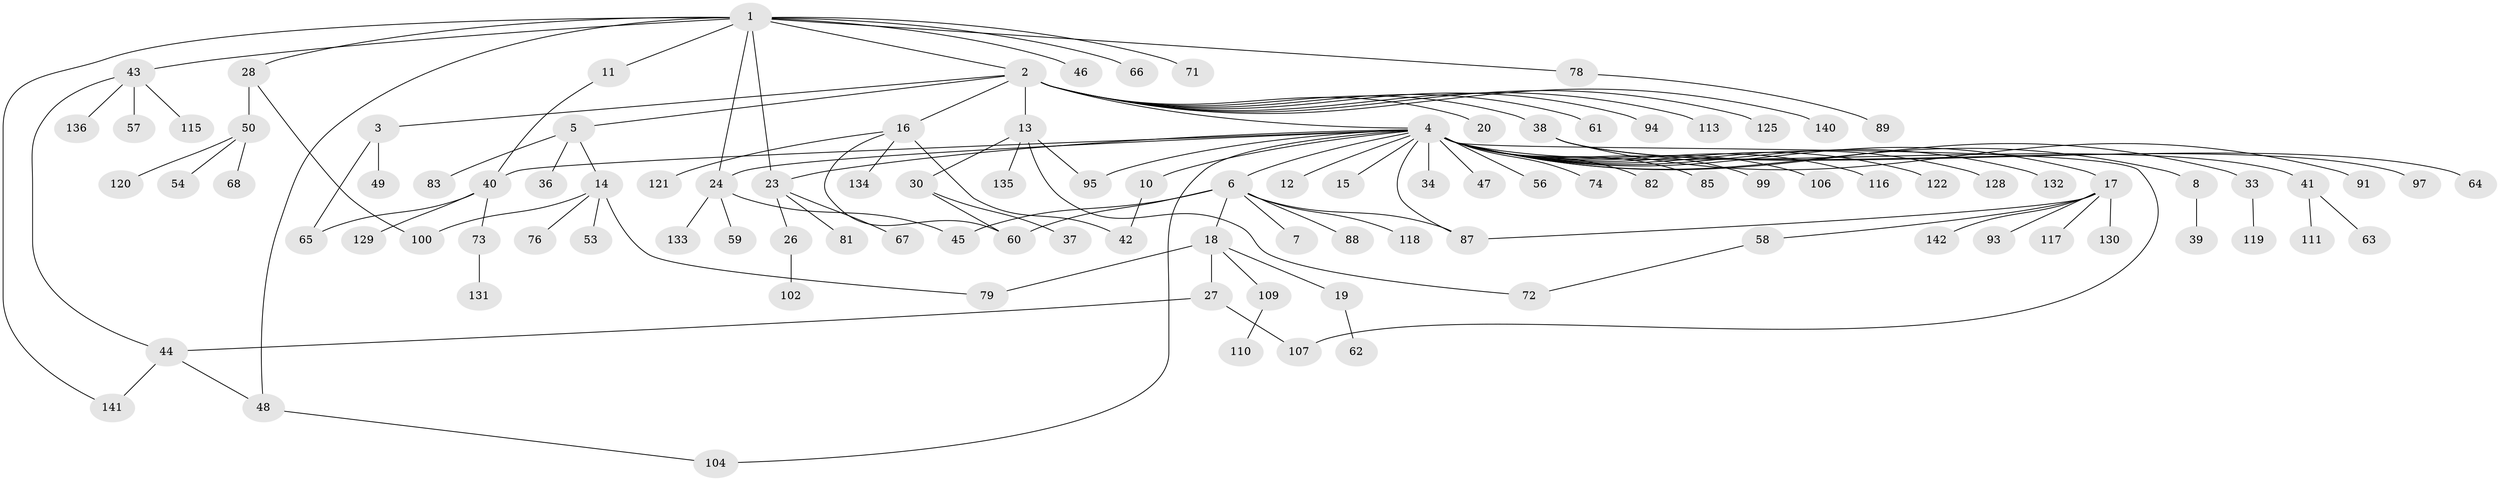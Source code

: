 // original degree distribution, {12: 0.007042253521126761, 15: 0.007042253521126761, 4: 0.056338028169014086, 23: 0.007042253521126761, 5: 0.028169014084507043, 9: 0.007042253521126761, 1: 0.5704225352112676, 2: 0.19014084507042253, 7: 0.007042253521126761, 3: 0.07746478873239436, 6: 0.04225352112676056}
// Generated by graph-tools (version 1.1) at 2025/11/02/27/25 16:11:14]
// undirected, 107 vertices, 125 edges
graph export_dot {
graph [start="1"]
  node [color=gray90,style=filled];
  1 [super="+21"];
  2 [super="+22"];
  3 [super="+52"];
  4 [super="+9"];
  5 [super="+29"];
  6 [super="+31"];
  7;
  8;
  10 [super="+69"];
  11;
  12;
  13 [super="+103"];
  14 [super="+77"];
  15;
  16 [super="+112"];
  17 [super="+84"];
  18 [super="+32"];
  19;
  20 [super="+138"];
  23;
  24 [super="+25"];
  26;
  27 [super="+35"];
  28 [super="+101"];
  30 [super="+75"];
  33;
  34;
  36;
  37 [super="+92"];
  38 [super="+55"];
  39;
  40 [super="+86"];
  41;
  42 [super="+51"];
  43 [super="+90"];
  44 [super="+124"];
  45;
  46;
  47 [super="+126"];
  48 [super="+70"];
  49;
  50 [super="+114"];
  53;
  54;
  56;
  57;
  58;
  59;
  60 [super="+139"];
  61;
  62;
  63;
  64;
  65;
  66;
  67 [super="+108"];
  68;
  71;
  72;
  73 [super="+80"];
  74;
  76;
  78 [super="+96"];
  79;
  81;
  82;
  83 [super="+98"];
  85;
  87;
  88;
  89;
  91;
  93;
  94 [super="+105"];
  95;
  97;
  99;
  100 [super="+123"];
  102;
  104 [super="+137"];
  106;
  107 [super="+127"];
  109;
  110;
  111;
  113;
  115;
  116;
  117;
  118;
  119;
  120;
  121;
  122;
  125;
  128;
  129;
  130;
  131;
  132;
  133;
  134;
  135;
  136;
  140;
  141;
  142;
  1 -- 2;
  1 -- 11;
  1 -- 24;
  1 -- 28;
  1 -- 43;
  1 -- 46;
  1 -- 48;
  1 -- 66;
  1 -- 71;
  1 -- 78;
  1 -- 141;
  1 -- 23;
  2 -- 3;
  2 -- 4;
  2 -- 5;
  2 -- 13;
  2 -- 16 [weight=2];
  2 -- 20;
  2 -- 38;
  2 -- 61;
  2 -- 94;
  2 -- 113;
  2 -- 125;
  2 -- 140;
  3 -- 49;
  3 -- 65;
  4 -- 6;
  4 -- 8;
  4 -- 10;
  4 -- 12;
  4 -- 17;
  4 -- 33;
  4 -- 34;
  4 -- 40;
  4 -- 41;
  4 -- 47;
  4 -- 56;
  4 -- 74;
  4 -- 82;
  4 -- 87;
  4 -- 95;
  4 -- 104;
  4 -- 106;
  4 -- 107;
  4 -- 116;
  4 -- 128;
  4 -- 132;
  4 -- 99;
  4 -- 85;
  4 -- 23;
  4 -- 24;
  4 -- 122;
  4 -- 15;
  5 -- 14;
  5 -- 36;
  5 -- 83;
  6 -- 7;
  6 -- 18;
  6 -- 45;
  6 -- 60;
  6 -- 87;
  6 -- 88;
  6 -- 118;
  8 -- 39;
  10 -- 42;
  11 -- 40;
  13 -- 30;
  13 -- 72;
  13 -- 135;
  13 -- 95;
  14 -- 53;
  14 -- 76;
  14 -- 79;
  14 -- 100;
  16 -- 42;
  16 -- 121;
  16 -- 134;
  16 -- 60;
  17 -- 58;
  17 -- 93;
  17 -- 117;
  17 -- 130;
  17 -- 142;
  17 -- 87;
  18 -- 19;
  18 -- 27;
  18 -- 79;
  18 -- 109;
  19 -- 62;
  23 -- 26;
  23 -- 67;
  23 -- 81;
  24 -- 45;
  24 -- 59;
  24 -- 133;
  26 -- 102;
  27 -- 107;
  27 -- 44;
  28 -- 50;
  28 -- 100;
  30 -- 37;
  30 -- 60;
  33 -- 119;
  38 -- 64;
  38 -- 91;
  38 -- 97;
  40 -- 65;
  40 -- 73;
  40 -- 129;
  41 -- 63;
  41 -- 111;
  43 -- 57;
  43 -- 115;
  43 -- 136;
  43 -- 44;
  44 -- 48;
  44 -- 141;
  48 -- 104;
  50 -- 54;
  50 -- 68;
  50 -- 120;
  58 -- 72;
  73 -- 131;
  78 -- 89;
  109 -- 110;
}
